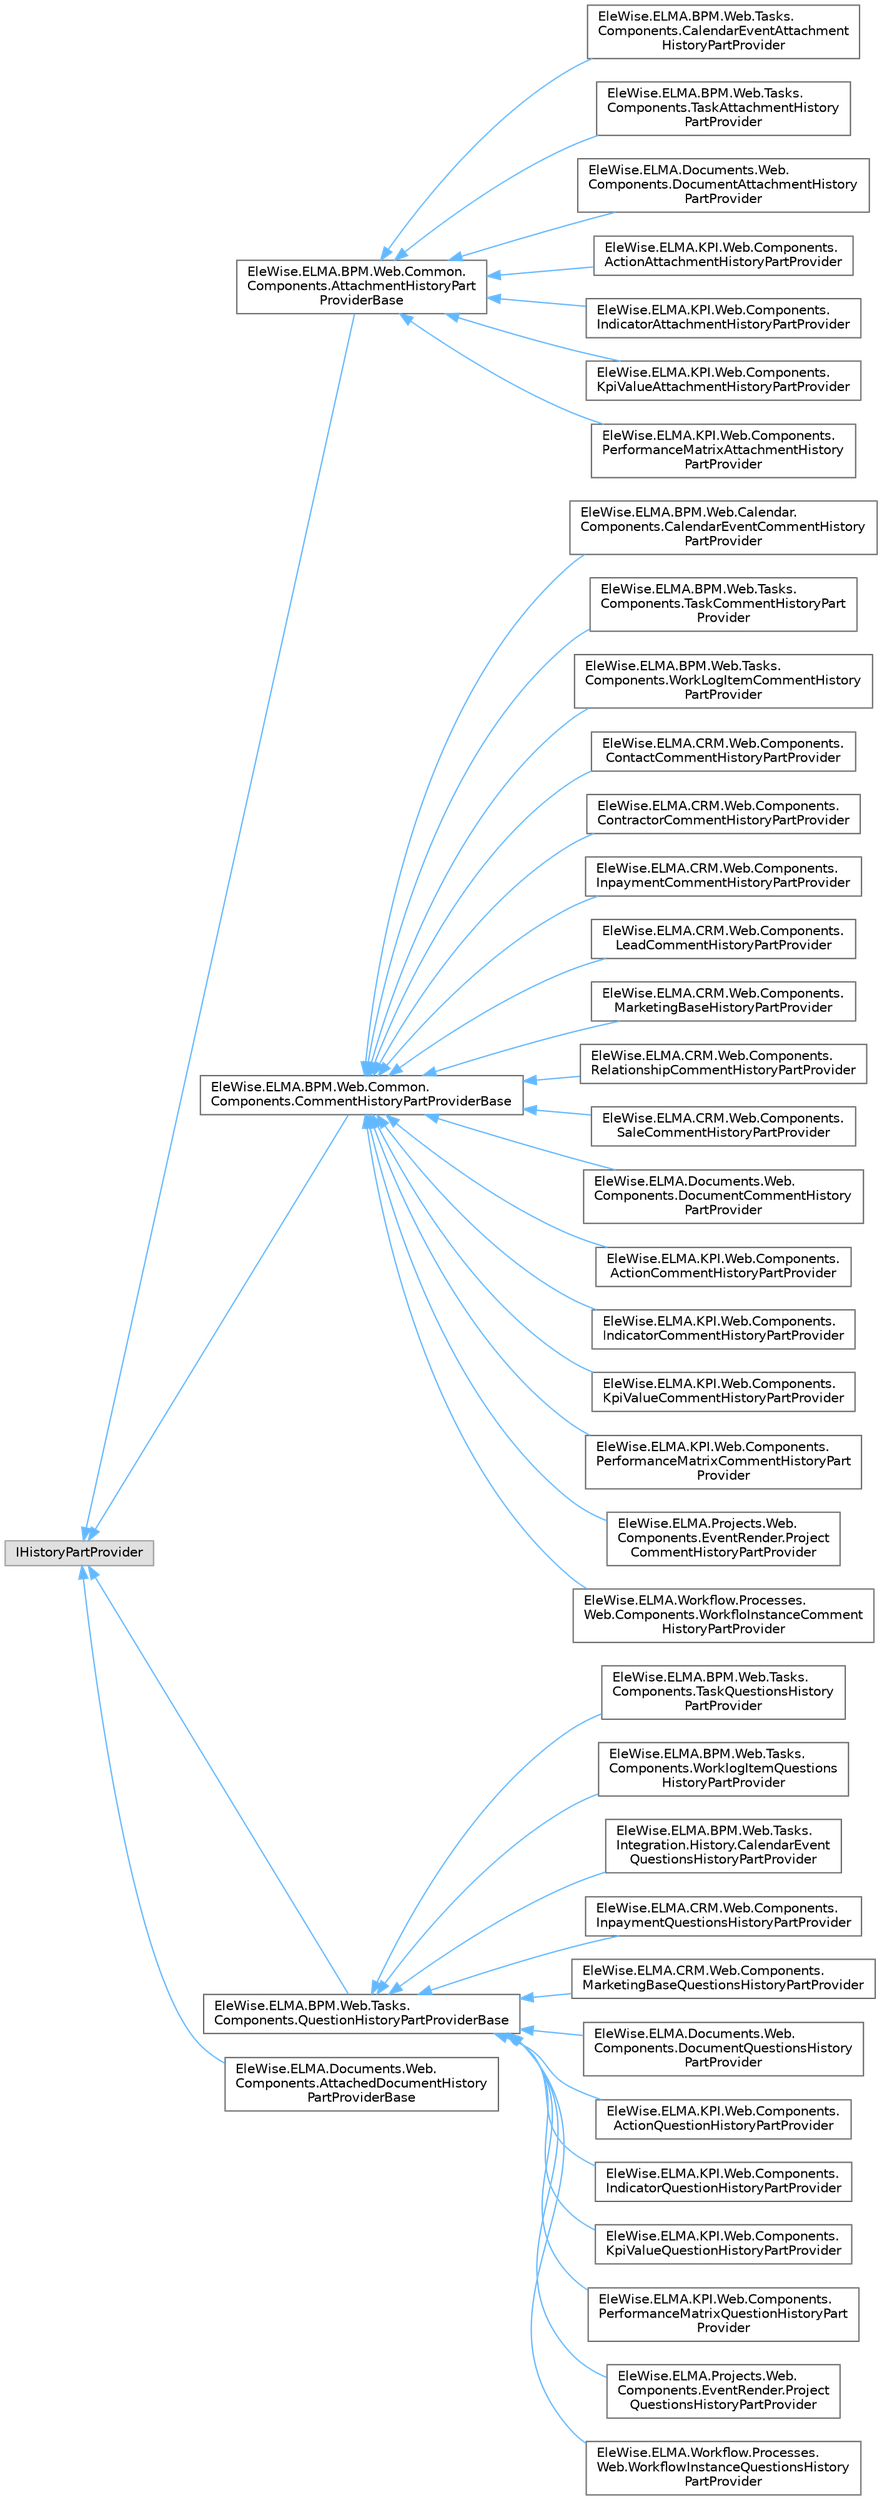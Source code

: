 digraph "Graphical Class Hierarchy"
{
 // LATEX_PDF_SIZE
  bgcolor="transparent";
  edge [fontname=Helvetica,fontsize=10,labelfontname=Helvetica,labelfontsize=10];
  node [fontname=Helvetica,fontsize=10,shape=box,height=0.2,width=0.4];
  rankdir="LR";
  Node0 [id="Node000000",label="IHistoryPartProvider",height=0.2,width=0.4,color="grey60", fillcolor="#E0E0E0", style="filled",tooltip=" "];
  Node0 -> Node1 [id="edge1918_Node000000_Node000001",dir="back",color="steelblue1",style="solid",tooltip=" "];
  Node1 [id="Node000001",label="EleWise.ELMA.BPM.Web.Common.\lComponents.AttachmentHistoryPart\lProviderBase",height=0.2,width=0.4,color="grey40", fillcolor="white", style="filled",URL="$class_ele_wise_1_1_e_l_m_a_1_1_b_p_m_1_1_web_1_1_common_1_1_components_1_1_attachment_history_part_provider_base.html",tooltip="Базовый провайдер для блока истории действий с объектом. Добавляет кнопку в панель и блок с отображен..."];
  Node1 -> Node2 [id="edge1919_Node000001_Node000002",dir="back",color="steelblue1",style="solid",tooltip=" "];
  Node2 [id="Node000002",label="EleWise.ELMA.BPM.Web.Tasks.\lComponents.CalendarEventAttachment\lHistoryPartProvider",height=0.2,width=0.4,color="grey40", fillcolor="white", style="filled",URL="$class_ele_wise_1_1_e_l_m_a_1_1_b_p_m_1_1_web_1_1_tasks_1_1_components_1_1_calendar_event_attachment_history_part_provider.html",tooltip="Провайдер для блока истории действий с объектом. Добавляет кнопку в панель и блок с отображением влож..."];
  Node1 -> Node3 [id="edge1920_Node000001_Node000003",dir="back",color="steelblue1",style="solid",tooltip=" "];
  Node3 [id="Node000003",label="EleWise.ELMA.BPM.Web.Tasks.\lComponents.TaskAttachmentHistory\lPartProvider",height=0.2,width=0.4,color="grey40", fillcolor="white", style="filled",URL="$class_ele_wise_1_1_e_l_m_a_1_1_b_p_m_1_1_web_1_1_tasks_1_1_components_1_1_task_attachment_history_part_provider.html",tooltip=" "];
  Node1 -> Node4 [id="edge1921_Node000001_Node000004",dir="back",color="steelblue1",style="solid",tooltip=" "];
  Node4 [id="Node000004",label="EleWise.ELMA.Documents.Web.\lComponents.DocumentAttachmentHistory\lPartProvider",height=0.2,width=0.4,color="grey40", fillcolor="white", style="filled",URL="$class_ele_wise_1_1_e_l_m_a_1_1_documents_1_1_web_1_1_components_1_1_document_attachment_history_part_provider.html",tooltip=" "];
  Node1 -> Node5 [id="edge1922_Node000001_Node000005",dir="back",color="steelblue1",style="solid",tooltip=" "];
  Node5 [id="Node000005",label="EleWise.ELMA.KPI.Web.Components.\lActionAttachmentHistoryPartProvider",height=0.2,width=0.4,color="grey40", fillcolor="white", style="filled",URL="$class_ele_wise_1_1_e_l_m_a_1_1_k_p_i_1_1_web_1_1_components_1_1_action_attachment_history_part_provider.html",tooltip="Провайдер для блока истории действий с объектом. Добавляет кнопку в панель и блок с отображением влож..."];
  Node1 -> Node6 [id="edge1923_Node000001_Node000006",dir="back",color="steelblue1",style="solid",tooltip=" "];
  Node6 [id="Node000006",label="EleWise.ELMA.KPI.Web.Components.\lIndicatorAttachmentHistoryPartProvider",height=0.2,width=0.4,color="grey40", fillcolor="white", style="filled",URL="$class_ele_wise_1_1_e_l_m_a_1_1_k_p_i_1_1_web_1_1_components_1_1_indicator_attachment_history_part_provider.html",tooltip="Провайдер для блока истории действий с объектом. Добавляет кнопку в панель и блок с отображением влож..."];
  Node1 -> Node7 [id="edge1924_Node000001_Node000007",dir="back",color="steelblue1",style="solid",tooltip=" "];
  Node7 [id="Node000007",label="EleWise.ELMA.KPI.Web.Components.\lKpiValueAttachmentHistoryPartProvider",height=0.2,width=0.4,color="grey40", fillcolor="white", style="filled",URL="$class_ele_wise_1_1_e_l_m_a_1_1_k_p_i_1_1_web_1_1_components_1_1_kpi_value_attachment_history_part_provider.html",tooltip="Провайдер для блока истории действий с объектом. Добавляет кнопку в панель и блок с отображением влож..."];
  Node1 -> Node8 [id="edge1925_Node000001_Node000008",dir="back",color="steelblue1",style="solid",tooltip=" "];
  Node8 [id="Node000008",label="EleWise.ELMA.KPI.Web.Components.\lPerformanceMatrixAttachmentHistory\lPartProvider",height=0.2,width=0.4,color="grey40", fillcolor="white", style="filled",URL="$class_ele_wise_1_1_e_l_m_a_1_1_k_p_i_1_1_web_1_1_components_1_1_performance_matrix_attachment_history_part_provider.html",tooltip="Провайдер для блока истории действий с объектом. Добавляет кнопку в панель и блок с отображением влож..."];
  Node0 -> Node9 [id="edge1926_Node000000_Node000009",dir="back",color="steelblue1",style="solid",tooltip=" "];
  Node9 [id="Node000009",label="EleWise.ELMA.BPM.Web.Common.\lComponents.CommentHistoryPartProviderBase",height=0.2,width=0.4,color="grey40", fillcolor="white", style="filled",URL="$class_ele_wise_1_1_e_l_m_a_1_1_b_p_m_1_1_web_1_1_common_1_1_components_1_1_comment_history_part_provider_base.html",tooltip="Базовый провайдер для блока истории действий с объектом. Добавляет кнопку в панель и блок с отображен..."];
  Node9 -> Node10 [id="edge1927_Node000009_Node000010",dir="back",color="steelblue1",style="solid",tooltip=" "];
  Node10 [id="Node000010",label="EleWise.ELMA.BPM.Web.Calendar.\lComponents.CalendarEventCommentHistory\lPartProvider",height=0.2,width=0.4,color="grey40", fillcolor="white", style="filled",URL="$class_ele_wise_1_1_e_l_m_a_1_1_b_p_m_1_1_web_1_1_calendar_1_1_components_1_1_calendar_event_comment_history_part_provider.html",tooltip="Провайдер для блока истории действий с объектом. Добавляет кнопку в панель и блок с отображением комм..."];
  Node9 -> Node11 [id="edge1928_Node000009_Node000011",dir="back",color="steelblue1",style="solid",tooltip=" "];
  Node11 [id="Node000011",label="EleWise.ELMA.BPM.Web.Tasks.\lComponents.TaskCommentHistoryPart\lProvider",height=0.2,width=0.4,color="grey40", fillcolor="white", style="filled",URL="$class_ele_wise_1_1_e_l_m_a_1_1_b_p_m_1_1_web_1_1_tasks_1_1_components_1_1_task_comment_history_part_provider.html",tooltip=" "];
  Node9 -> Node12 [id="edge1929_Node000009_Node000012",dir="back",color="steelblue1",style="solid",tooltip=" "];
  Node12 [id="Node000012",label="EleWise.ELMA.BPM.Web.Tasks.\lComponents.WorkLogItemCommentHistory\lPartProvider",height=0.2,width=0.4,color="grey40", fillcolor="white", style="filled",URL="$class_ele_wise_1_1_e_l_m_a_1_1_b_p_m_1_1_web_1_1_tasks_1_1_components_1_1_work_log_item_comment_history_part_provider.html",tooltip=" "];
  Node9 -> Node13 [id="edge1930_Node000009_Node000013",dir="back",color="steelblue1",style="solid",tooltip=" "];
  Node13 [id="Node000013",label="EleWise.ELMA.CRM.Web.Components.\lContactCommentHistoryPartProvider",height=0.2,width=0.4,color="grey40", fillcolor="white", style="filled",URL="$class_ele_wise_1_1_e_l_m_a_1_1_c_r_m_1_1_web_1_1_components_1_1_contact_comment_history_part_provider.html",tooltip=" "];
  Node9 -> Node14 [id="edge1931_Node000009_Node000014",dir="back",color="steelblue1",style="solid",tooltip=" "];
  Node14 [id="Node000014",label="EleWise.ELMA.CRM.Web.Components.\lContractorCommentHistoryPartProvider",height=0.2,width=0.4,color="grey40", fillcolor="white", style="filled",URL="$class_ele_wise_1_1_e_l_m_a_1_1_c_r_m_1_1_web_1_1_components_1_1_contractor_comment_history_part_provider.html",tooltip=" "];
  Node9 -> Node15 [id="edge1932_Node000009_Node000015",dir="back",color="steelblue1",style="solid",tooltip=" "];
  Node15 [id="Node000015",label="EleWise.ELMA.CRM.Web.Components.\lInpaymentCommentHistoryPartProvider",height=0.2,width=0.4,color="grey40", fillcolor="white", style="filled",URL="$class_ele_wise_1_1_e_l_m_a_1_1_c_r_m_1_1_web_1_1_components_1_1_inpayment_comment_history_part_provider.html",tooltip=" "];
  Node9 -> Node16 [id="edge1933_Node000009_Node000016",dir="back",color="steelblue1",style="solid",tooltip=" "];
  Node16 [id="Node000016",label="EleWise.ELMA.CRM.Web.Components.\lLeadCommentHistoryPartProvider",height=0.2,width=0.4,color="grey40", fillcolor="white", style="filled",URL="$class_ele_wise_1_1_e_l_m_a_1_1_c_r_m_1_1_web_1_1_components_1_1_lead_comment_history_part_provider.html",tooltip=" "];
  Node9 -> Node17 [id="edge1934_Node000009_Node000017",dir="back",color="steelblue1",style="solid",tooltip=" "];
  Node17 [id="Node000017",label="EleWise.ELMA.CRM.Web.Components.\lMarketingBaseHistoryPartProvider",height=0.2,width=0.4,color="grey40", fillcolor="white", style="filled",URL="$class_ele_wise_1_1_e_l_m_a_1_1_c_r_m_1_1_web_1_1_components_1_1_marketing_base_history_part_provider.html",tooltip=" "];
  Node9 -> Node18 [id="edge1935_Node000009_Node000018",dir="back",color="steelblue1",style="solid",tooltip=" "];
  Node18 [id="Node000018",label="EleWise.ELMA.CRM.Web.Components.\lRelationshipCommentHistoryPartProvider",height=0.2,width=0.4,color="grey40", fillcolor="white", style="filled",URL="$class_ele_wise_1_1_e_l_m_a_1_1_c_r_m_1_1_web_1_1_components_1_1_relationship_comment_history_part_provider.html",tooltip=" "];
  Node9 -> Node19 [id="edge1936_Node000009_Node000019",dir="back",color="steelblue1",style="solid",tooltip=" "];
  Node19 [id="Node000019",label="EleWise.ELMA.CRM.Web.Components.\lSaleCommentHistoryPartProvider",height=0.2,width=0.4,color="grey40", fillcolor="white", style="filled",URL="$class_ele_wise_1_1_e_l_m_a_1_1_c_r_m_1_1_web_1_1_components_1_1_sale_comment_history_part_provider.html",tooltip=" "];
  Node9 -> Node20 [id="edge1937_Node000009_Node000020",dir="back",color="steelblue1",style="solid",tooltip=" "];
  Node20 [id="Node000020",label="EleWise.ELMA.Documents.Web.\lComponents.DocumentCommentHistory\lPartProvider",height=0.2,width=0.4,color="grey40", fillcolor="white", style="filled",URL="$class_ele_wise_1_1_e_l_m_a_1_1_documents_1_1_web_1_1_components_1_1_document_comment_history_part_provider.html",tooltip=" "];
  Node9 -> Node21 [id="edge1938_Node000009_Node000021",dir="back",color="steelblue1",style="solid",tooltip=" "];
  Node21 [id="Node000021",label="EleWise.ELMA.KPI.Web.Components.\lActionCommentHistoryPartProvider",height=0.2,width=0.4,color="grey40", fillcolor="white", style="filled",URL="$class_ele_wise_1_1_e_l_m_a_1_1_k_p_i_1_1_web_1_1_components_1_1_action_comment_history_part_provider.html",tooltip="Провайдер для блока истории действий с объектом. Добавляет кнопку в панель и блок с отображением комм..."];
  Node9 -> Node22 [id="edge1939_Node000009_Node000022",dir="back",color="steelblue1",style="solid",tooltip=" "];
  Node22 [id="Node000022",label="EleWise.ELMA.KPI.Web.Components.\lIndicatorCommentHistoryPartProvider",height=0.2,width=0.4,color="grey40", fillcolor="white", style="filled",URL="$class_ele_wise_1_1_e_l_m_a_1_1_k_p_i_1_1_web_1_1_components_1_1_indicator_comment_history_part_provider.html",tooltip="Провайдер для блока истории действий с объектом. Добавляет кнопку в панель и блок с отображением комм..."];
  Node9 -> Node23 [id="edge1940_Node000009_Node000023",dir="back",color="steelblue1",style="solid",tooltip=" "];
  Node23 [id="Node000023",label="EleWise.ELMA.KPI.Web.Components.\lKpiValueCommentHistoryPartProvider",height=0.2,width=0.4,color="grey40", fillcolor="white", style="filled",URL="$class_ele_wise_1_1_e_l_m_a_1_1_k_p_i_1_1_web_1_1_components_1_1_kpi_value_comment_history_part_provider.html",tooltip="Провайдер для блока истории действий с объектом. Добавляет кнопку в панель и блок с отображением комм..."];
  Node9 -> Node24 [id="edge1941_Node000009_Node000024",dir="back",color="steelblue1",style="solid",tooltip=" "];
  Node24 [id="Node000024",label="EleWise.ELMA.KPI.Web.Components.\lPerformanceMatrixCommentHistoryPart\lProvider",height=0.2,width=0.4,color="grey40", fillcolor="white", style="filled",URL="$class_ele_wise_1_1_e_l_m_a_1_1_k_p_i_1_1_web_1_1_components_1_1_performance_matrix_comment_history_part_provider.html",tooltip="Провайдер для блока истории действий с объектом. Добавляет кнопку в панель и блок с отображением комм..."];
  Node9 -> Node25 [id="edge1942_Node000009_Node000025",dir="back",color="steelblue1",style="solid",tooltip=" "];
  Node25 [id="Node000025",label="EleWise.ELMA.Projects.Web.\lComponents.EventRender.Project\lCommentHistoryPartProvider",height=0.2,width=0.4,color="grey40", fillcolor="white", style="filled",URL="$class_ele_wise_1_1_e_l_m_a_1_1_projects_1_1_web_1_1_components_1_1_event_render_1_1_project_comment_history_part_provider.html",tooltip=" "];
  Node9 -> Node26 [id="edge1943_Node000009_Node000026",dir="back",color="steelblue1",style="solid",tooltip=" "];
  Node26 [id="Node000026",label="EleWise.ELMA.Workflow.Processes.\lWeb.Components.WorkfloInstanceComment\lHistoryPartProvider",height=0.2,width=0.4,color="grey40", fillcolor="white", style="filled",URL="$class_ele_wise_1_1_e_l_m_a_1_1_workflow_1_1_processes_1_1_web_1_1_components_1_1_workflo_instance_comment_history_part_provider.html",tooltip=" "];
  Node0 -> Node27 [id="edge1944_Node000000_Node000027",dir="back",color="steelblue1",style="solid",tooltip=" "];
  Node27 [id="Node000027",label="EleWise.ELMA.BPM.Web.Tasks.\lComponents.QuestionHistoryPartProviderBase",height=0.2,width=0.4,color="grey40", fillcolor="white", style="filled",URL="$class_ele_wise_1_1_e_l_m_a_1_1_b_p_m_1_1_web_1_1_tasks_1_1_components_1_1_question_history_part_provider_base.html",tooltip="Базовый провайдер для блока истории действий с объектом. Добавляет блок с отображением вопросов и отв..."];
  Node27 -> Node28 [id="edge1945_Node000027_Node000028",dir="back",color="steelblue1",style="solid",tooltip=" "];
  Node28 [id="Node000028",label="EleWise.ELMA.BPM.Web.Tasks.\lComponents.TaskQuestionsHistory\lPartProvider",height=0.2,width=0.4,color="grey40", fillcolor="white", style="filled",URL="$class_ele_wise_1_1_e_l_m_a_1_1_b_p_m_1_1_web_1_1_tasks_1_1_components_1_1_task_questions_history_part_provider.html",tooltip=" "];
  Node27 -> Node29 [id="edge1946_Node000027_Node000029",dir="back",color="steelblue1",style="solid",tooltip=" "];
  Node29 [id="Node000029",label="EleWise.ELMA.BPM.Web.Tasks.\lComponents.WorklogItemQuestions\lHistoryPartProvider",height=0.2,width=0.4,color="grey40", fillcolor="white", style="filled",URL="$class_ele_wise_1_1_e_l_m_a_1_1_b_p_m_1_1_web_1_1_tasks_1_1_components_1_1_worklog_item_questions_history_part_provider.html",tooltip=" "];
  Node27 -> Node30 [id="edge1947_Node000027_Node000030",dir="back",color="steelblue1",style="solid",tooltip=" "];
  Node30 [id="Node000030",label="EleWise.ELMA.BPM.Web.Tasks.\lIntegration.History.CalendarEvent\lQuestionsHistoryPartProvider",height=0.2,width=0.4,color="grey40", fillcolor="white", style="filled",URL="$class_ele_wise_1_1_e_l_m_a_1_1_b_p_m_1_1_web_1_1_tasks_1_1_integration_1_1_history_1_1_calendar_7b9a2926271229dfdb528ed392cb4b40.html",tooltip=" "];
  Node27 -> Node31 [id="edge1948_Node000027_Node000031",dir="back",color="steelblue1",style="solid",tooltip=" "];
  Node31 [id="Node000031",label="EleWise.ELMA.CRM.Web.Components.\lInpaymentQuestionsHistoryPartProvider",height=0.2,width=0.4,color="grey40", fillcolor="white", style="filled",URL="$class_ele_wise_1_1_e_l_m_a_1_1_c_r_m_1_1_web_1_1_components_1_1_inpayment_questions_history_part_provider.html",tooltip=" "];
  Node27 -> Node32 [id="edge1949_Node000027_Node000032",dir="back",color="steelblue1",style="solid",tooltip=" "];
  Node32 [id="Node000032",label="EleWise.ELMA.CRM.Web.Components.\lMarketingBaseQuestionsHistoryPartProvider",height=0.2,width=0.4,color="grey40", fillcolor="white", style="filled",URL="$class_ele_wise_1_1_e_l_m_a_1_1_c_r_m_1_1_web_1_1_components_1_1_marketing_base_questions_history_part_provider.html",tooltip=" "];
  Node27 -> Node33 [id="edge1950_Node000027_Node000033",dir="back",color="steelblue1",style="solid",tooltip=" "];
  Node33 [id="Node000033",label="EleWise.ELMA.Documents.Web.\lComponents.DocumentQuestionsHistory\lPartProvider",height=0.2,width=0.4,color="grey40", fillcolor="white", style="filled",URL="$class_ele_wise_1_1_e_l_m_a_1_1_documents_1_1_web_1_1_components_1_1_document_questions_history_part_provider.html",tooltip=" "];
  Node27 -> Node34 [id="edge1951_Node000027_Node000034",dir="back",color="steelblue1",style="solid",tooltip=" "];
  Node34 [id="Node000034",label="EleWise.ELMA.KPI.Web.Components.\lActionQuestionHistoryPartProvider",height=0.2,width=0.4,color="grey40", fillcolor="white", style="filled",URL="$class_ele_wise_1_1_e_l_m_a_1_1_k_p_i_1_1_web_1_1_components_1_1_action_question_history_part_provider.html",tooltip="Провайдер для блока истории действий с объектом. Добавляет кнопку в панель и блок с отображением вопр..."];
  Node27 -> Node35 [id="edge1952_Node000027_Node000035",dir="back",color="steelblue1",style="solid",tooltip=" "];
  Node35 [id="Node000035",label="EleWise.ELMA.KPI.Web.Components.\lIndicatorQuestionHistoryPartProvider",height=0.2,width=0.4,color="grey40", fillcolor="white", style="filled",URL="$class_ele_wise_1_1_e_l_m_a_1_1_k_p_i_1_1_web_1_1_components_1_1_indicator_question_history_part_provider.html",tooltip="Провайдер для блока истории действий с объектом. Добавляет кнопку в панель и блок с отображением вопр..."];
  Node27 -> Node36 [id="edge1953_Node000027_Node000036",dir="back",color="steelblue1",style="solid",tooltip=" "];
  Node36 [id="Node000036",label="EleWise.ELMA.KPI.Web.Components.\lKpiValueQuestionHistoryPartProvider",height=0.2,width=0.4,color="grey40", fillcolor="white", style="filled",URL="$class_ele_wise_1_1_e_l_m_a_1_1_k_p_i_1_1_web_1_1_components_1_1_kpi_value_question_history_part_provider.html",tooltip="Провайдер для блока истории действий с объектом. Добавляет кнопку в панель и блок с отображением вопр..."];
  Node27 -> Node37 [id="edge1954_Node000027_Node000037",dir="back",color="steelblue1",style="solid",tooltip=" "];
  Node37 [id="Node000037",label="EleWise.ELMA.KPI.Web.Components.\lPerformanceMatrixQuestionHistoryPart\lProvider",height=0.2,width=0.4,color="grey40", fillcolor="white", style="filled",URL="$class_ele_wise_1_1_e_l_m_a_1_1_k_p_i_1_1_web_1_1_components_1_1_performance_matrix_question_history_part_provider.html",tooltip="Провайдер для блока истории действий с объектом. Добавляет кнопку в панель и блок с отображением вопр..."];
  Node27 -> Node38 [id="edge1955_Node000027_Node000038",dir="back",color="steelblue1",style="solid",tooltip=" "];
  Node38 [id="Node000038",label="EleWise.ELMA.Projects.Web.\lComponents.EventRender.Project\lQuestionsHistoryPartProvider",height=0.2,width=0.4,color="grey40", fillcolor="white", style="filled",URL="$class_ele_wise_1_1_e_l_m_a_1_1_projects_1_1_web_1_1_components_1_1_event_render_1_1_project_questions_history_part_provider.html",tooltip=" "];
  Node27 -> Node39 [id="edge1956_Node000027_Node000039",dir="back",color="steelblue1",style="solid",tooltip=" "];
  Node39 [id="Node000039",label="EleWise.ELMA.Workflow.Processes.\lWeb.WorkflowInstanceQuestionsHistory\lPartProvider",height=0.2,width=0.4,color="grey40", fillcolor="white", style="filled",URL="$class_ele_wise_1_1_e_l_m_a_1_1_workflow_1_1_processes_1_1_web_1_1_workflow_instance_questions_history_part_provider.html",tooltip=" "];
  Node0 -> Node40 [id="edge1957_Node000000_Node000040",dir="back",color="steelblue1",style="solid",tooltip=" "];
  Node40 [id="Node000040",label="EleWise.ELMA.Documents.Web.\lComponents.AttachedDocumentHistory\lPartProviderBase",height=0.2,width=0.4,color="grey40", fillcolor="white", style="filled",URL="$class_ele_wise_1_1_e_l_m_a_1_1_documents_1_1_web_1_1_components_1_1_attached_document_history_part_provider_base.html",tooltip="Базовый провайдер для блока истории действий с объектом. Добавляет блок с отображением вложенных доку..."];
}
